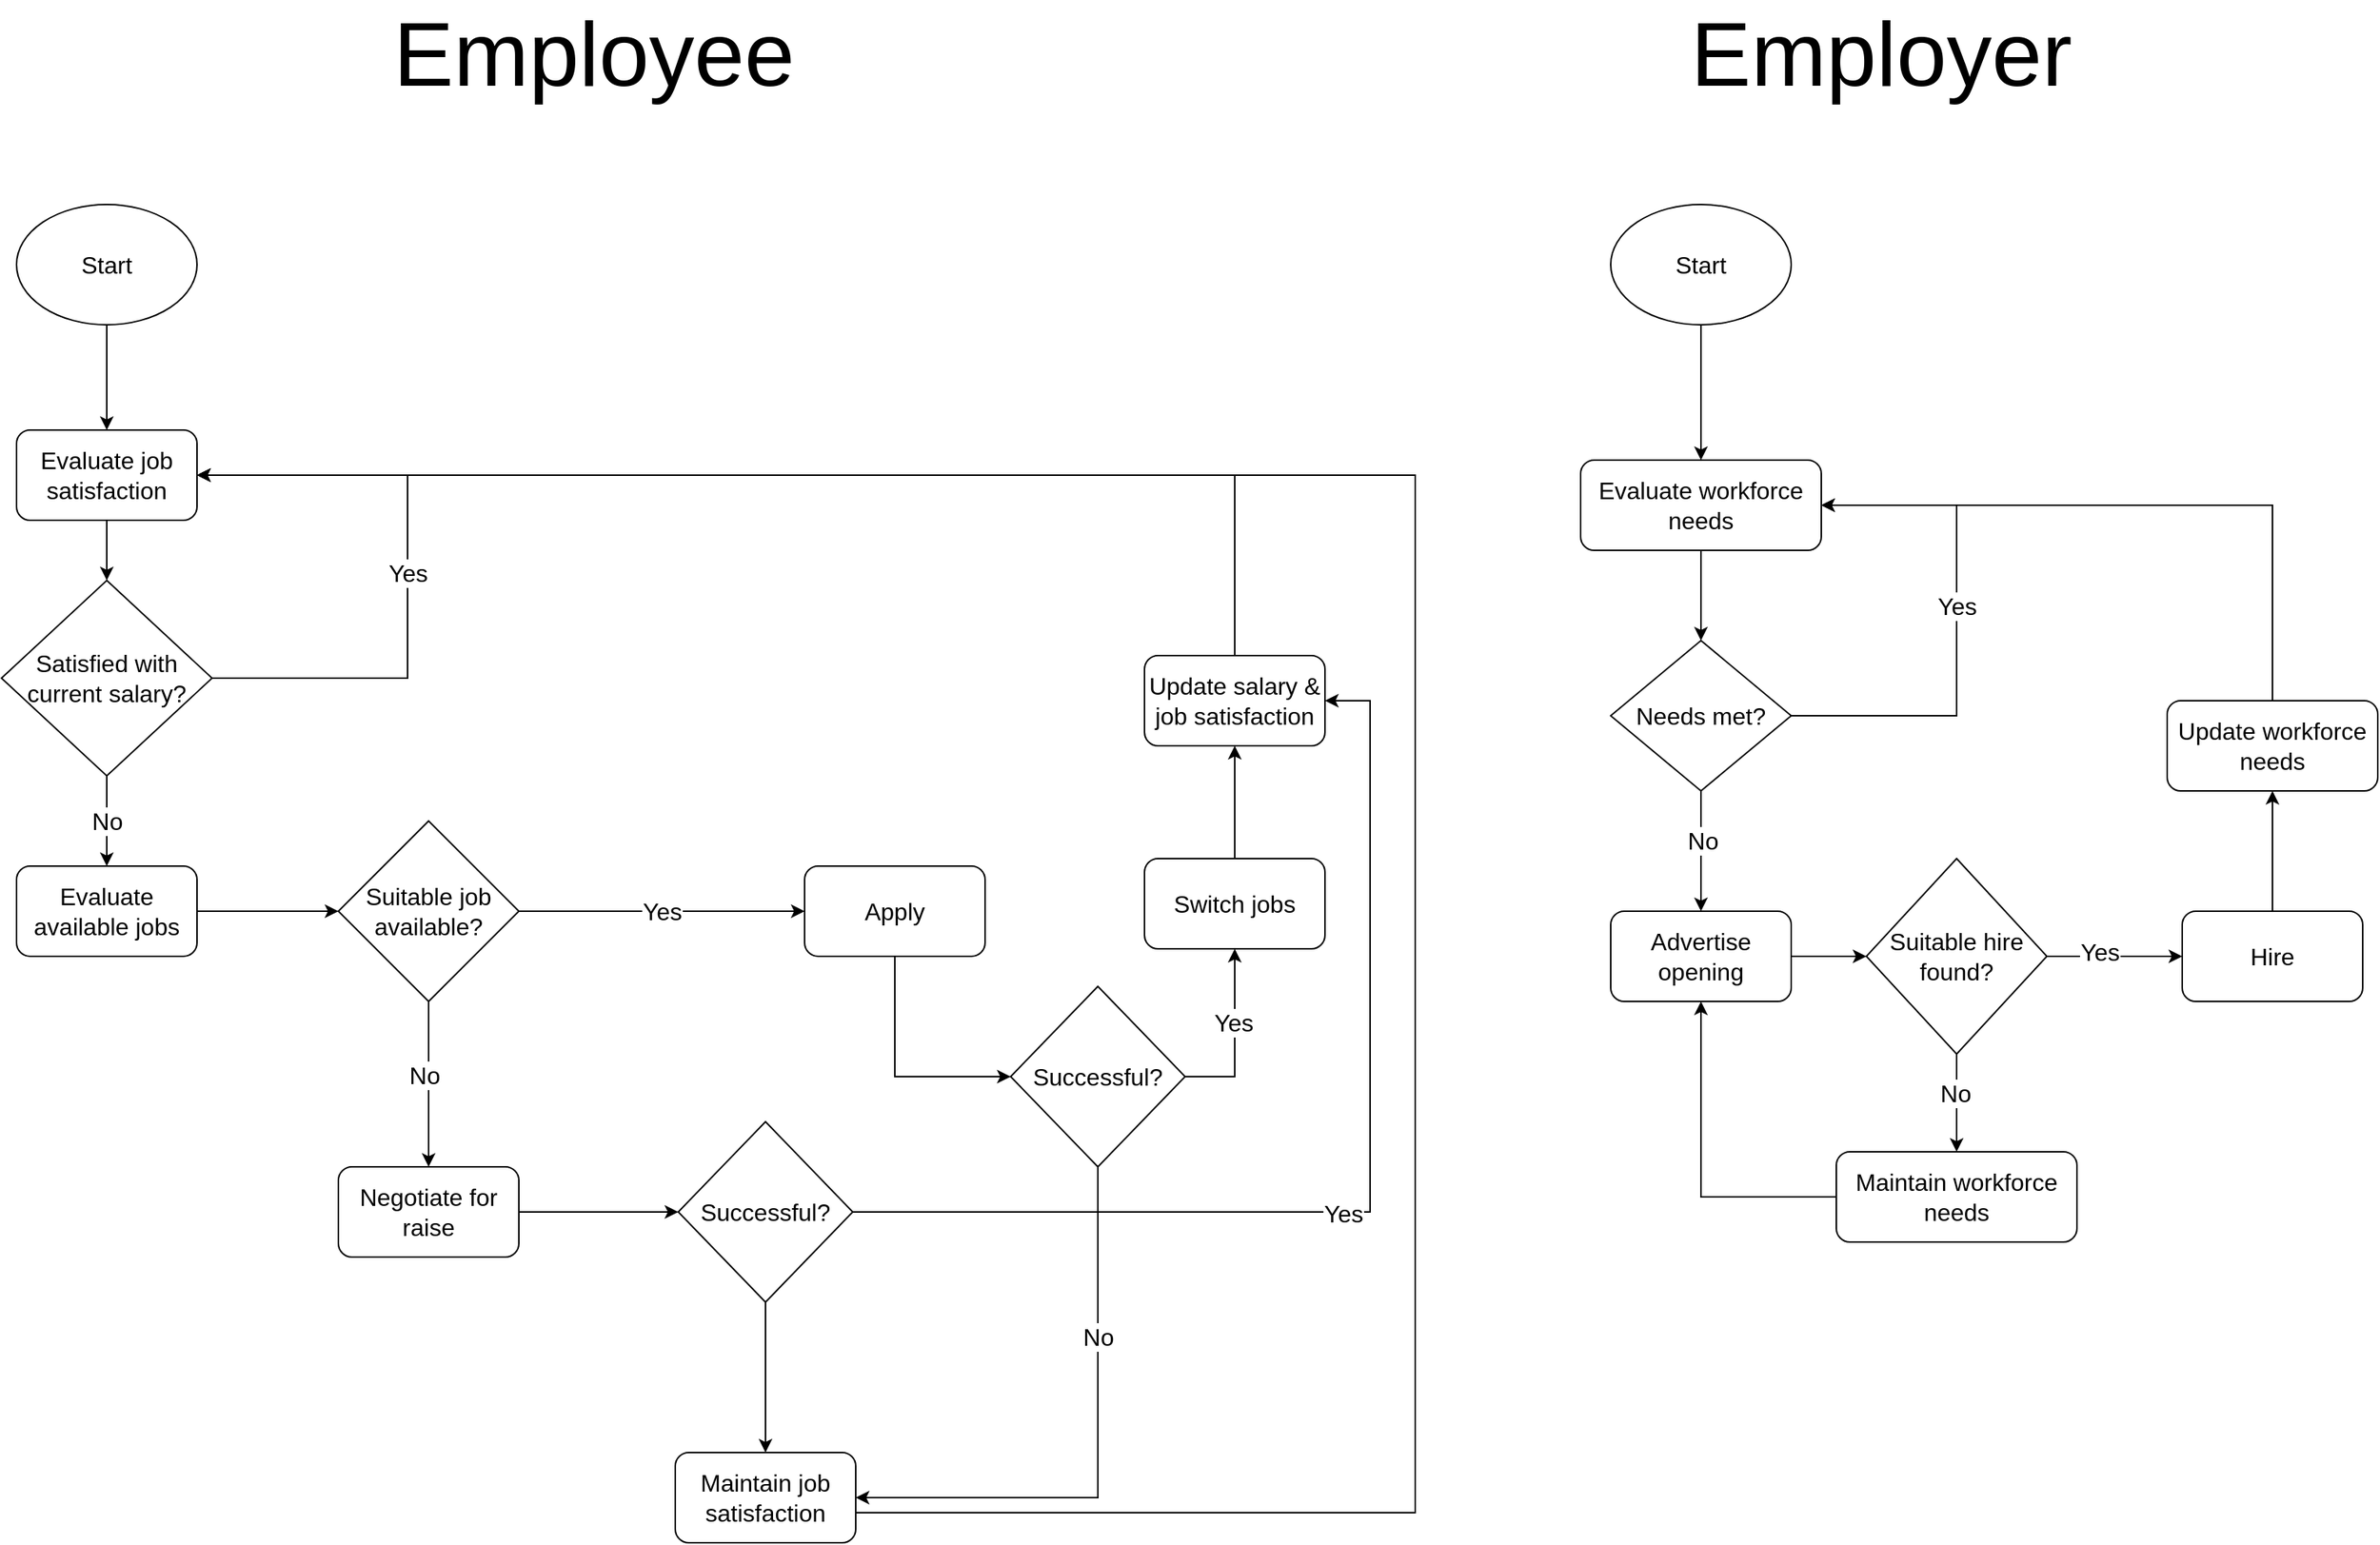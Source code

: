 <mxfile version="24.2.0" type="device">
  <diagram id="C5RBs43oDa-KdzZeNtuy" name="Page-1">
    <mxGraphModel dx="1272" dy="775" grid="1" gridSize="10" guides="1" tooltips="1" connect="1" arrows="1" fold="1" page="1" pageScale="1" pageWidth="827" pageHeight="1169" math="0" shadow="0">
      <root>
        <mxCell id="WIyWlLk6GJQsqaUBKTNV-0" />
        <mxCell id="WIyWlLk6GJQsqaUBKTNV-1" parent="WIyWlLk6GJQsqaUBKTNV-0" />
        <mxCell id="THILM58QJFT3251B5phs-12" style="edgeStyle=orthogonalEdgeStyle;rounded=0;orthogonalLoop=1;jettySize=auto;html=1;entryX=0.5;entryY=0;entryDx=0;entryDy=0;fontFamily=Helvetica;fontSize=16;fontColor=default;" edge="1" parent="WIyWlLk6GJQsqaUBKTNV-1" source="THILM58QJFT3251B5phs-0" target="THILM58QJFT3251B5phs-11">
          <mxGeometry relative="1" as="geometry" />
        </mxCell>
        <mxCell id="THILM58QJFT3251B5phs-0" value="&lt;font style=&quot;font-size: 16px;&quot;&gt;Start&lt;/font&gt;" style="ellipse;whiteSpace=wrap;html=1;fontSize=16;" vertex="1" parent="WIyWlLk6GJQsqaUBKTNV-1">
          <mxGeometry x="50" y="140" width="120" height="80" as="geometry" />
        </mxCell>
        <mxCell id="THILM58QJFT3251B5phs-15" style="edgeStyle=orthogonalEdgeStyle;rounded=0;orthogonalLoop=1;jettySize=auto;html=1;fontFamily=Helvetica;fontSize=16;fontColor=default;exitX=1;exitY=0.5;exitDx=0;exitDy=0;entryX=1;entryY=0.5;entryDx=0;entryDy=0;" edge="1" parent="WIyWlLk6GJQsqaUBKTNV-1" source="THILM58QJFT3251B5phs-7" target="THILM58QJFT3251B5phs-11">
          <mxGeometry relative="1" as="geometry">
            <mxPoint x="270" y="450" as="sourcePoint" />
            <mxPoint x="330" y="320" as="targetPoint" />
            <Array as="points">
              <mxPoint x="310" y="455" />
              <mxPoint x="310" y="320" />
            </Array>
          </mxGeometry>
        </mxCell>
        <mxCell id="THILM58QJFT3251B5phs-17" value="Yes" style="edgeLabel;html=1;align=center;verticalAlign=middle;resizable=0;points=[];strokeColor=default;fontFamily=Helvetica;fontSize=16;fontColor=default;fillColor=default;" vertex="1" connectable="0" parent="THILM58QJFT3251B5phs-15">
          <mxGeometry x="-0.005" relative="1" as="geometry">
            <mxPoint y="1" as="offset" />
          </mxGeometry>
        </mxCell>
        <mxCell id="THILM58QJFT3251B5phs-19" value="No" style="edgeStyle=orthogonalEdgeStyle;rounded=0;orthogonalLoop=1;jettySize=auto;html=1;fontFamily=Helvetica;fontSize=16;fontColor=default;" edge="1" parent="WIyWlLk6GJQsqaUBKTNV-1" source="THILM58QJFT3251B5phs-7" target="THILM58QJFT3251B5phs-18">
          <mxGeometry relative="1" as="geometry" />
        </mxCell>
        <mxCell id="THILM58QJFT3251B5phs-7" value="Satisfied with current salary?" style="rhombus;whiteSpace=wrap;html=1;fontSize=16;" vertex="1" parent="WIyWlLk6GJQsqaUBKTNV-1">
          <mxGeometry x="40" y="390" width="140" height="130" as="geometry" />
        </mxCell>
        <mxCell id="THILM58QJFT3251B5phs-13" style="edgeStyle=orthogonalEdgeStyle;rounded=0;orthogonalLoop=1;jettySize=auto;html=1;entryX=0.5;entryY=0;entryDx=0;entryDy=0;fontFamily=Helvetica;fontSize=16;fontColor=default;" edge="1" parent="WIyWlLk6GJQsqaUBKTNV-1" source="THILM58QJFT3251B5phs-11" target="THILM58QJFT3251B5phs-7">
          <mxGeometry relative="1" as="geometry" />
        </mxCell>
        <mxCell id="THILM58QJFT3251B5phs-11" value="Evaluate job satisfaction" style="rounded=1;whiteSpace=wrap;html=1;strokeColor=default;align=center;verticalAlign=middle;fontFamily=Helvetica;fontSize=16;fontColor=default;fillColor=default;" vertex="1" parent="WIyWlLk6GJQsqaUBKTNV-1">
          <mxGeometry x="50" y="290" width="120" height="60" as="geometry" />
        </mxCell>
        <mxCell id="THILM58QJFT3251B5phs-21" value="" style="edgeStyle=orthogonalEdgeStyle;rounded=0;orthogonalLoop=1;jettySize=auto;html=1;fontFamily=Helvetica;fontSize=16;fontColor=default;" edge="1" parent="WIyWlLk6GJQsqaUBKTNV-1" source="THILM58QJFT3251B5phs-18" target="THILM58QJFT3251B5phs-20">
          <mxGeometry relative="1" as="geometry" />
        </mxCell>
        <mxCell id="THILM58QJFT3251B5phs-18" value="Evaluate available jobs" style="whiteSpace=wrap;html=1;fontSize=16;rounded=1;" vertex="1" parent="WIyWlLk6GJQsqaUBKTNV-1">
          <mxGeometry x="50" y="580" width="120" height="60" as="geometry" />
        </mxCell>
        <mxCell id="THILM58QJFT3251B5phs-23" value="Yes" style="edgeStyle=orthogonalEdgeStyle;rounded=0;orthogonalLoop=1;jettySize=auto;html=1;fontFamily=Helvetica;fontSize=16;fontColor=default;entryX=0;entryY=0.5;entryDx=0;entryDy=0;" edge="1" parent="WIyWlLk6GJQsqaUBKTNV-1" source="THILM58QJFT3251B5phs-20" target="THILM58QJFT3251B5phs-72">
          <mxGeometry relative="1" as="geometry">
            <mxPoint x="450" y="610" as="targetPoint" />
          </mxGeometry>
        </mxCell>
        <mxCell id="THILM58QJFT3251B5phs-25" value="" style="edgeStyle=orthogonalEdgeStyle;rounded=0;orthogonalLoop=1;jettySize=auto;html=1;fontFamily=Helvetica;fontSize=16;fontColor=default;" edge="1" parent="WIyWlLk6GJQsqaUBKTNV-1" source="THILM58QJFT3251B5phs-20" target="THILM58QJFT3251B5phs-24">
          <mxGeometry relative="1" as="geometry" />
        </mxCell>
        <mxCell id="THILM58QJFT3251B5phs-26" value="No" style="edgeLabel;html=1;align=center;verticalAlign=middle;resizable=0;points=[];strokeColor=default;fontFamily=Helvetica;fontSize=16;fontColor=default;fillColor=default;" vertex="1" connectable="0" parent="THILM58QJFT3251B5phs-25">
          <mxGeometry x="-0.136" y="-3" relative="1" as="geometry">
            <mxPoint y="1" as="offset" />
          </mxGeometry>
        </mxCell>
        <mxCell id="THILM58QJFT3251B5phs-20" value="Suitable job available?" style="rhombus;whiteSpace=wrap;html=1;fontSize=16;rounded=0;" vertex="1" parent="WIyWlLk6GJQsqaUBKTNV-1">
          <mxGeometry x="264" y="550" width="120" height="120" as="geometry" />
        </mxCell>
        <mxCell id="THILM58QJFT3251B5phs-29" value="" style="edgeStyle=orthogonalEdgeStyle;rounded=0;orthogonalLoop=1;jettySize=auto;html=1;fontFamily=Helvetica;fontSize=16;fontColor=default;" edge="1" parent="WIyWlLk6GJQsqaUBKTNV-1" source="THILM58QJFT3251B5phs-22" target="THILM58QJFT3251B5phs-28">
          <mxGeometry relative="1" as="geometry" />
        </mxCell>
        <mxCell id="THILM58QJFT3251B5phs-22" value="Switch jobs" style="whiteSpace=wrap;html=1;fontSize=16;rounded=1;" vertex="1" parent="WIyWlLk6GJQsqaUBKTNV-1">
          <mxGeometry x="800" y="575" width="120" height="60" as="geometry" />
        </mxCell>
        <mxCell id="THILM58QJFT3251B5phs-32" value="" style="edgeStyle=orthogonalEdgeStyle;rounded=0;orthogonalLoop=1;jettySize=auto;html=1;fontFamily=Helvetica;fontSize=16;fontColor=default;" edge="1" parent="WIyWlLk6GJQsqaUBKTNV-1" source="THILM58QJFT3251B5phs-24" target="THILM58QJFT3251B5phs-31">
          <mxGeometry relative="1" as="geometry" />
        </mxCell>
        <mxCell id="THILM58QJFT3251B5phs-24" value="Negotiate for raise" style="whiteSpace=wrap;html=1;fontSize=16;rounded=1;" vertex="1" parent="WIyWlLk6GJQsqaUBKTNV-1">
          <mxGeometry x="264" y="780" width="120" height="60" as="geometry" />
        </mxCell>
        <mxCell id="THILM58QJFT3251B5phs-30" style="edgeStyle=orthogonalEdgeStyle;rounded=0;orthogonalLoop=1;jettySize=auto;html=1;exitX=0.5;exitY=0;exitDx=0;exitDy=0;entryX=1;entryY=0.5;entryDx=0;entryDy=0;fontFamily=Helvetica;fontSize=16;fontColor=default;" edge="1" parent="WIyWlLk6GJQsqaUBKTNV-1" source="THILM58QJFT3251B5phs-28" target="THILM58QJFT3251B5phs-11">
          <mxGeometry relative="1" as="geometry" />
        </mxCell>
        <mxCell id="THILM58QJFT3251B5phs-28" value="Update salary &amp;amp; job satisfaction" style="whiteSpace=wrap;html=1;fontSize=16;rounded=1;" vertex="1" parent="WIyWlLk6GJQsqaUBKTNV-1">
          <mxGeometry x="800" y="440" width="120" height="60" as="geometry" />
        </mxCell>
        <mxCell id="THILM58QJFT3251B5phs-33" style="edgeStyle=orthogonalEdgeStyle;rounded=0;orthogonalLoop=1;jettySize=auto;html=1;entryX=1;entryY=0.5;entryDx=0;entryDy=0;fontFamily=Helvetica;fontSize=16;fontColor=default;" edge="1" parent="WIyWlLk6GJQsqaUBKTNV-1" source="THILM58QJFT3251B5phs-31" target="THILM58QJFT3251B5phs-28">
          <mxGeometry relative="1" as="geometry">
            <Array as="points">
              <mxPoint x="950" y="810" />
              <mxPoint x="950" y="470" />
            </Array>
          </mxGeometry>
        </mxCell>
        <mxCell id="THILM58QJFT3251B5phs-35" value="Yes" style="edgeLabel;html=1;align=center;verticalAlign=middle;resizable=0;points=[];strokeColor=default;fontFamily=Helvetica;fontSize=16;fontColor=default;fillColor=default;" vertex="1" connectable="0" parent="THILM58QJFT3251B5phs-33">
          <mxGeometry x="-0.088" y="-1" relative="1" as="geometry">
            <mxPoint as="offset" />
          </mxGeometry>
        </mxCell>
        <mxCell id="THILM58QJFT3251B5phs-37" value="" style="edgeStyle=orthogonalEdgeStyle;rounded=0;orthogonalLoop=1;jettySize=auto;html=1;fontFamily=Helvetica;fontSize=16;fontColor=default;" edge="1" parent="WIyWlLk6GJQsqaUBKTNV-1" source="THILM58QJFT3251B5phs-31" target="THILM58QJFT3251B5phs-36">
          <mxGeometry relative="1" as="geometry" />
        </mxCell>
        <mxCell id="THILM58QJFT3251B5phs-31" value="Successful?" style="rhombus;whiteSpace=wrap;html=1;fontSize=16;rounded=0;" vertex="1" parent="WIyWlLk6GJQsqaUBKTNV-1">
          <mxGeometry x="490" y="750" width="116" height="120" as="geometry" />
        </mxCell>
        <mxCell id="THILM58QJFT3251B5phs-38" style="edgeStyle=orthogonalEdgeStyle;rounded=0;orthogonalLoop=1;jettySize=auto;html=1;entryX=1;entryY=0.5;entryDx=0;entryDy=0;fontFamily=Helvetica;fontSize=16;fontColor=default;" edge="1" parent="WIyWlLk6GJQsqaUBKTNV-1" source="THILM58QJFT3251B5phs-36" target="THILM58QJFT3251B5phs-11">
          <mxGeometry relative="1" as="geometry">
            <Array as="points">
              <mxPoint x="980" y="1010" />
              <mxPoint x="980" y="320" />
            </Array>
          </mxGeometry>
        </mxCell>
        <mxCell id="THILM58QJFT3251B5phs-36" value="Maintain job satisfaction" style="whiteSpace=wrap;html=1;fontSize=16;rounded=1;" vertex="1" parent="WIyWlLk6GJQsqaUBKTNV-1">
          <mxGeometry x="488" y="970" width="120" height="60" as="geometry" />
        </mxCell>
        <mxCell id="THILM58QJFT3251B5phs-39" value="&lt;font style=&quot;font-size: 60px;&quot;&gt;Employee&lt;/font&gt;" style="text;html=1;align=center;verticalAlign=middle;whiteSpace=wrap;rounded=0;fontFamily=Helvetica;fontSize=12;fontColor=default;" vertex="1" parent="WIyWlLk6GJQsqaUBKTNV-1">
          <mxGeometry x="404" y="25" width="60" height="30" as="geometry" />
        </mxCell>
        <mxCell id="THILM58QJFT3251B5phs-42" value="&lt;font style=&quot;font-size: 60px;&quot;&gt;Employer&lt;/font&gt;" style="text;html=1;align=center;verticalAlign=middle;whiteSpace=wrap;rounded=0;fontFamily=Helvetica;fontSize=12;fontColor=default;" vertex="1" parent="WIyWlLk6GJQsqaUBKTNV-1">
          <mxGeometry x="1260" y="25" width="60" height="30" as="geometry" />
        </mxCell>
        <mxCell id="THILM58QJFT3251B5phs-45" value="" style="edgeStyle=orthogonalEdgeStyle;rounded=0;orthogonalLoop=1;jettySize=auto;html=1;fontFamily=Helvetica;fontSize=16;fontColor=default;" edge="1" parent="WIyWlLk6GJQsqaUBKTNV-1" source="THILM58QJFT3251B5phs-43" target="THILM58QJFT3251B5phs-44">
          <mxGeometry relative="1" as="geometry" />
        </mxCell>
        <mxCell id="THILM58QJFT3251B5phs-43" value="Start" style="ellipse;whiteSpace=wrap;html=1;strokeColor=default;align=center;verticalAlign=middle;fontFamily=Helvetica;fontSize=16;fontColor=default;fillColor=default;" vertex="1" parent="WIyWlLk6GJQsqaUBKTNV-1">
          <mxGeometry x="1110" y="140" width="120" height="80" as="geometry" />
        </mxCell>
        <mxCell id="THILM58QJFT3251B5phs-47" value="" style="edgeStyle=orthogonalEdgeStyle;rounded=0;orthogonalLoop=1;jettySize=auto;html=1;fontFamily=Helvetica;fontSize=16;fontColor=default;" edge="1" parent="WIyWlLk6GJQsqaUBKTNV-1" source="THILM58QJFT3251B5phs-44" target="THILM58QJFT3251B5phs-46">
          <mxGeometry relative="1" as="geometry" />
        </mxCell>
        <mxCell id="THILM58QJFT3251B5phs-44" value="Evaluate workforce needs" style="whiteSpace=wrap;html=1;rounded=1;fontSize=16;" vertex="1" parent="WIyWlLk6GJQsqaUBKTNV-1">
          <mxGeometry x="1090" y="310" width="160" height="60" as="geometry" />
        </mxCell>
        <mxCell id="THILM58QJFT3251B5phs-50" style="edgeStyle=orthogonalEdgeStyle;rounded=0;orthogonalLoop=1;jettySize=auto;html=1;entryX=1;entryY=0.5;entryDx=0;entryDy=0;fontFamily=Helvetica;fontSize=16;fontColor=default;exitX=1;exitY=0.5;exitDx=0;exitDy=0;" edge="1" parent="WIyWlLk6GJQsqaUBKTNV-1" source="THILM58QJFT3251B5phs-46" target="THILM58QJFT3251B5phs-44">
          <mxGeometry relative="1" as="geometry">
            <mxPoint x="1240" y="480" as="sourcePoint" />
            <mxPoint x="1300" y="380" as="targetPoint" />
            <Array as="points">
              <mxPoint x="1340" y="480" />
              <mxPoint x="1340" y="340" />
            </Array>
          </mxGeometry>
        </mxCell>
        <mxCell id="THILM58QJFT3251B5phs-53" value="Yes" style="edgeLabel;html=1;align=center;verticalAlign=middle;resizable=0;points=[];strokeColor=default;fontFamily=Helvetica;fontSize=16;fontColor=default;fillColor=default;" vertex="1" connectable="0" parent="THILM58QJFT3251B5phs-50">
          <mxGeometry x="0.077" relative="1" as="geometry">
            <mxPoint as="offset" />
          </mxGeometry>
        </mxCell>
        <mxCell id="THILM58QJFT3251B5phs-55" value="" style="edgeStyle=orthogonalEdgeStyle;rounded=0;orthogonalLoop=1;jettySize=auto;html=1;fontFamily=Helvetica;fontSize=16;fontColor=default;" edge="1" parent="WIyWlLk6GJQsqaUBKTNV-1" source="THILM58QJFT3251B5phs-46" target="THILM58QJFT3251B5phs-54">
          <mxGeometry relative="1" as="geometry" />
        </mxCell>
        <mxCell id="THILM58QJFT3251B5phs-62" value="No" style="edgeLabel;html=1;align=center;verticalAlign=middle;resizable=0;points=[];strokeColor=default;fontFamily=Helvetica;fontSize=16;fontColor=default;fillColor=default;" vertex="1" connectable="0" parent="THILM58QJFT3251B5phs-55">
          <mxGeometry x="-0.174" y="1" relative="1" as="geometry">
            <mxPoint as="offset" />
          </mxGeometry>
        </mxCell>
        <mxCell id="THILM58QJFT3251B5phs-46" value="Needs met?" style="rhombus;whiteSpace=wrap;html=1;rounded=0;fontSize=16;" vertex="1" parent="WIyWlLk6GJQsqaUBKTNV-1">
          <mxGeometry x="1110" y="430" width="120" height="100" as="geometry" />
        </mxCell>
        <mxCell id="THILM58QJFT3251B5phs-57" value="" style="edgeStyle=orthogonalEdgeStyle;rounded=0;orthogonalLoop=1;jettySize=auto;html=1;fontFamily=Helvetica;fontSize=16;fontColor=default;" edge="1" parent="WIyWlLk6GJQsqaUBKTNV-1" source="THILM58QJFT3251B5phs-54" target="THILM58QJFT3251B5phs-56">
          <mxGeometry relative="1" as="geometry" />
        </mxCell>
        <mxCell id="THILM58QJFT3251B5phs-54" value="Advertise opening" style="whiteSpace=wrap;html=1;rounded=1;fontSize=16;" vertex="1" parent="WIyWlLk6GJQsqaUBKTNV-1">
          <mxGeometry x="1110" y="610" width="120" height="60" as="geometry" />
        </mxCell>
        <mxCell id="THILM58QJFT3251B5phs-59" value="" style="edgeStyle=orthogonalEdgeStyle;rounded=0;orthogonalLoop=1;jettySize=auto;html=1;fontFamily=Helvetica;fontSize=16;fontColor=default;" edge="1" parent="WIyWlLk6GJQsqaUBKTNV-1" source="THILM58QJFT3251B5phs-56" target="THILM58QJFT3251B5phs-58">
          <mxGeometry relative="1" as="geometry" />
        </mxCell>
        <mxCell id="THILM58QJFT3251B5phs-63" value="Yes" style="edgeLabel;html=1;align=center;verticalAlign=middle;resizable=0;points=[];strokeColor=default;fontFamily=Helvetica;fontSize=16;fontColor=default;fillColor=default;" vertex="1" connectable="0" parent="THILM58QJFT3251B5phs-59">
          <mxGeometry x="-0.224" y="3" relative="1" as="geometry">
            <mxPoint as="offset" />
          </mxGeometry>
        </mxCell>
        <mxCell id="THILM58QJFT3251B5phs-65" value="" style="edgeStyle=orthogonalEdgeStyle;rounded=0;orthogonalLoop=1;jettySize=auto;html=1;fontFamily=Helvetica;fontSize=16;fontColor=default;" edge="1" parent="WIyWlLk6GJQsqaUBKTNV-1" source="THILM58QJFT3251B5phs-56" target="THILM58QJFT3251B5phs-64">
          <mxGeometry relative="1" as="geometry" />
        </mxCell>
        <mxCell id="THILM58QJFT3251B5phs-66" value="No" style="edgeLabel;html=1;align=center;verticalAlign=middle;resizable=0;points=[];strokeColor=default;fontFamily=Helvetica;fontSize=16;fontColor=default;fillColor=default;" vertex="1" connectable="0" parent="THILM58QJFT3251B5phs-65">
          <mxGeometry x="-0.2" y="-1" relative="1" as="geometry">
            <mxPoint as="offset" />
          </mxGeometry>
        </mxCell>
        <mxCell id="THILM58QJFT3251B5phs-56" value="Suitable hire found?" style="rhombus;whiteSpace=wrap;html=1;rounded=0;fontSize=16;" vertex="1" parent="WIyWlLk6GJQsqaUBKTNV-1">
          <mxGeometry x="1280" y="575" width="120" height="130" as="geometry" />
        </mxCell>
        <mxCell id="THILM58QJFT3251B5phs-61" value="" style="edgeStyle=orthogonalEdgeStyle;rounded=0;orthogonalLoop=1;jettySize=auto;html=1;fontFamily=Helvetica;fontSize=16;fontColor=default;" edge="1" parent="WIyWlLk6GJQsqaUBKTNV-1" source="THILM58QJFT3251B5phs-58" target="THILM58QJFT3251B5phs-60">
          <mxGeometry relative="1" as="geometry" />
        </mxCell>
        <mxCell id="THILM58QJFT3251B5phs-58" value="Hire" style="whiteSpace=wrap;html=1;rounded=1;fontSize=16;" vertex="1" parent="WIyWlLk6GJQsqaUBKTNV-1">
          <mxGeometry x="1490" y="610" width="120" height="60" as="geometry" />
        </mxCell>
        <mxCell id="THILM58QJFT3251B5phs-68" style="edgeStyle=orthogonalEdgeStyle;rounded=0;orthogonalLoop=1;jettySize=auto;html=1;entryX=1;entryY=0.5;entryDx=0;entryDy=0;fontFamily=Helvetica;fontSize=16;fontColor=default;exitX=0.5;exitY=0;exitDx=0;exitDy=0;" edge="1" parent="WIyWlLk6GJQsqaUBKTNV-1" source="THILM58QJFT3251B5phs-60" target="THILM58QJFT3251B5phs-44">
          <mxGeometry relative="1" as="geometry">
            <mxPoint x="1570" y="430" as="sourcePoint" />
            <Array as="points">
              <mxPoint x="1550" y="340" />
            </Array>
          </mxGeometry>
        </mxCell>
        <mxCell id="THILM58QJFT3251B5phs-60" value="Update workforce needs" style="whiteSpace=wrap;html=1;rounded=1;fontSize=16;" vertex="1" parent="WIyWlLk6GJQsqaUBKTNV-1">
          <mxGeometry x="1480" y="470" width="140" height="60" as="geometry" />
        </mxCell>
        <mxCell id="THILM58QJFT3251B5phs-69" style="edgeStyle=orthogonalEdgeStyle;rounded=0;orthogonalLoop=1;jettySize=auto;html=1;entryX=0.5;entryY=1;entryDx=0;entryDy=0;fontFamily=Helvetica;fontSize=12;fontColor=default;" edge="1" parent="WIyWlLk6GJQsqaUBKTNV-1" source="THILM58QJFT3251B5phs-64" target="THILM58QJFT3251B5phs-54">
          <mxGeometry relative="1" as="geometry" />
        </mxCell>
        <mxCell id="THILM58QJFT3251B5phs-64" value="Maintain workforce needs" style="whiteSpace=wrap;html=1;rounded=1;fontSize=16;" vertex="1" parent="WIyWlLk6GJQsqaUBKTNV-1">
          <mxGeometry x="1260" y="770" width="160" height="60" as="geometry" />
        </mxCell>
        <mxCell id="THILM58QJFT3251B5phs-75" value="" style="edgeStyle=orthogonalEdgeStyle;rounded=0;orthogonalLoop=1;jettySize=auto;html=1;fontFamily=Helvetica;fontSize=16;fontColor=default;exitX=0.5;exitY=1;exitDx=0;exitDy=0;entryX=0;entryY=0.5;entryDx=0;entryDy=0;" edge="1" parent="WIyWlLk6GJQsqaUBKTNV-1" source="THILM58QJFT3251B5phs-72" target="THILM58QJFT3251B5phs-77">
          <mxGeometry relative="1" as="geometry">
            <mxPoint x="720" y="750" as="targetPoint" />
          </mxGeometry>
        </mxCell>
        <mxCell id="THILM58QJFT3251B5phs-72" value="Apply" style="rounded=1;whiteSpace=wrap;html=1;strokeColor=default;align=center;verticalAlign=middle;fontFamily=Helvetica;fontSize=16;fontColor=default;fillColor=default;" vertex="1" parent="WIyWlLk6GJQsqaUBKTNV-1">
          <mxGeometry x="574" y="580" width="120" height="60" as="geometry" />
        </mxCell>
        <mxCell id="THILM58QJFT3251B5phs-78" style="edgeStyle=orthogonalEdgeStyle;rounded=0;orthogonalLoop=1;jettySize=auto;html=1;entryX=0.5;entryY=1;entryDx=0;entryDy=0;fontFamily=Helvetica;fontSize=16;fontColor=default;exitX=1;exitY=0.5;exitDx=0;exitDy=0;" edge="1" parent="WIyWlLk6GJQsqaUBKTNV-1" source="THILM58QJFT3251B5phs-77" target="THILM58QJFT3251B5phs-22">
          <mxGeometry relative="1" as="geometry" />
        </mxCell>
        <mxCell id="THILM58QJFT3251B5phs-79" value="Yes" style="edgeLabel;html=1;align=center;verticalAlign=middle;resizable=0;points=[];strokeColor=default;fontFamily=Helvetica;fontSize=16;fontColor=default;fillColor=default;" vertex="1" connectable="0" parent="THILM58QJFT3251B5phs-78">
          <mxGeometry x="0.176" y="1" relative="1" as="geometry">
            <mxPoint as="offset" />
          </mxGeometry>
        </mxCell>
        <mxCell id="THILM58QJFT3251B5phs-80" style="edgeStyle=orthogonalEdgeStyle;rounded=0;orthogonalLoop=1;jettySize=auto;html=1;entryX=1;entryY=0.5;entryDx=0;entryDy=0;fontFamily=Helvetica;fontSize=12;fontColor=default;exitX=0.5;exitY=1;exitDx=0;exitDy=0;" edge="1" parent="WIyWlLk6GJQsqaUBKTNV-1" source="THILM58QJFT3251B5phs-77" target="THILM58QJFT3251B5phs-36">
          <mxGeometry relative="1" as="geometry" />
        </mxCell>
        <mxCell id="THILM58QJFT3251B5phs-81" value="No" style="edgeLabel;html=1;align=center;verticalAlign=middle;resizable=0;points=[];strokeColor=default;fontFamily=Helvetica;fontSize=16;fontColor=default;fillColor=default;" vertex="1" connectable="0" parent="THILM58QJFT3251B5phs-80">
          <mxGeometry x="-0.407" relative="1" as="geometry">
            <mxPoint as="offset" />
          </mxGeometry>
        </mxCell>
        <mxCell id="THILM58QJFT3251B5phs-77" value="Successful?" style="rhombus;whiteSpace=wrap;html=1;fontSize=16;rounded=0;" vertex="1" parent="WIyWlLk6GJQsqaUBKTNV-1">
          <mxGeometry x="711" y="660" width="116" height="120" as="geometry" />
        </mxCell>
      </root>
    </mxGraphModel>
  </diagram>
</mxfile>
